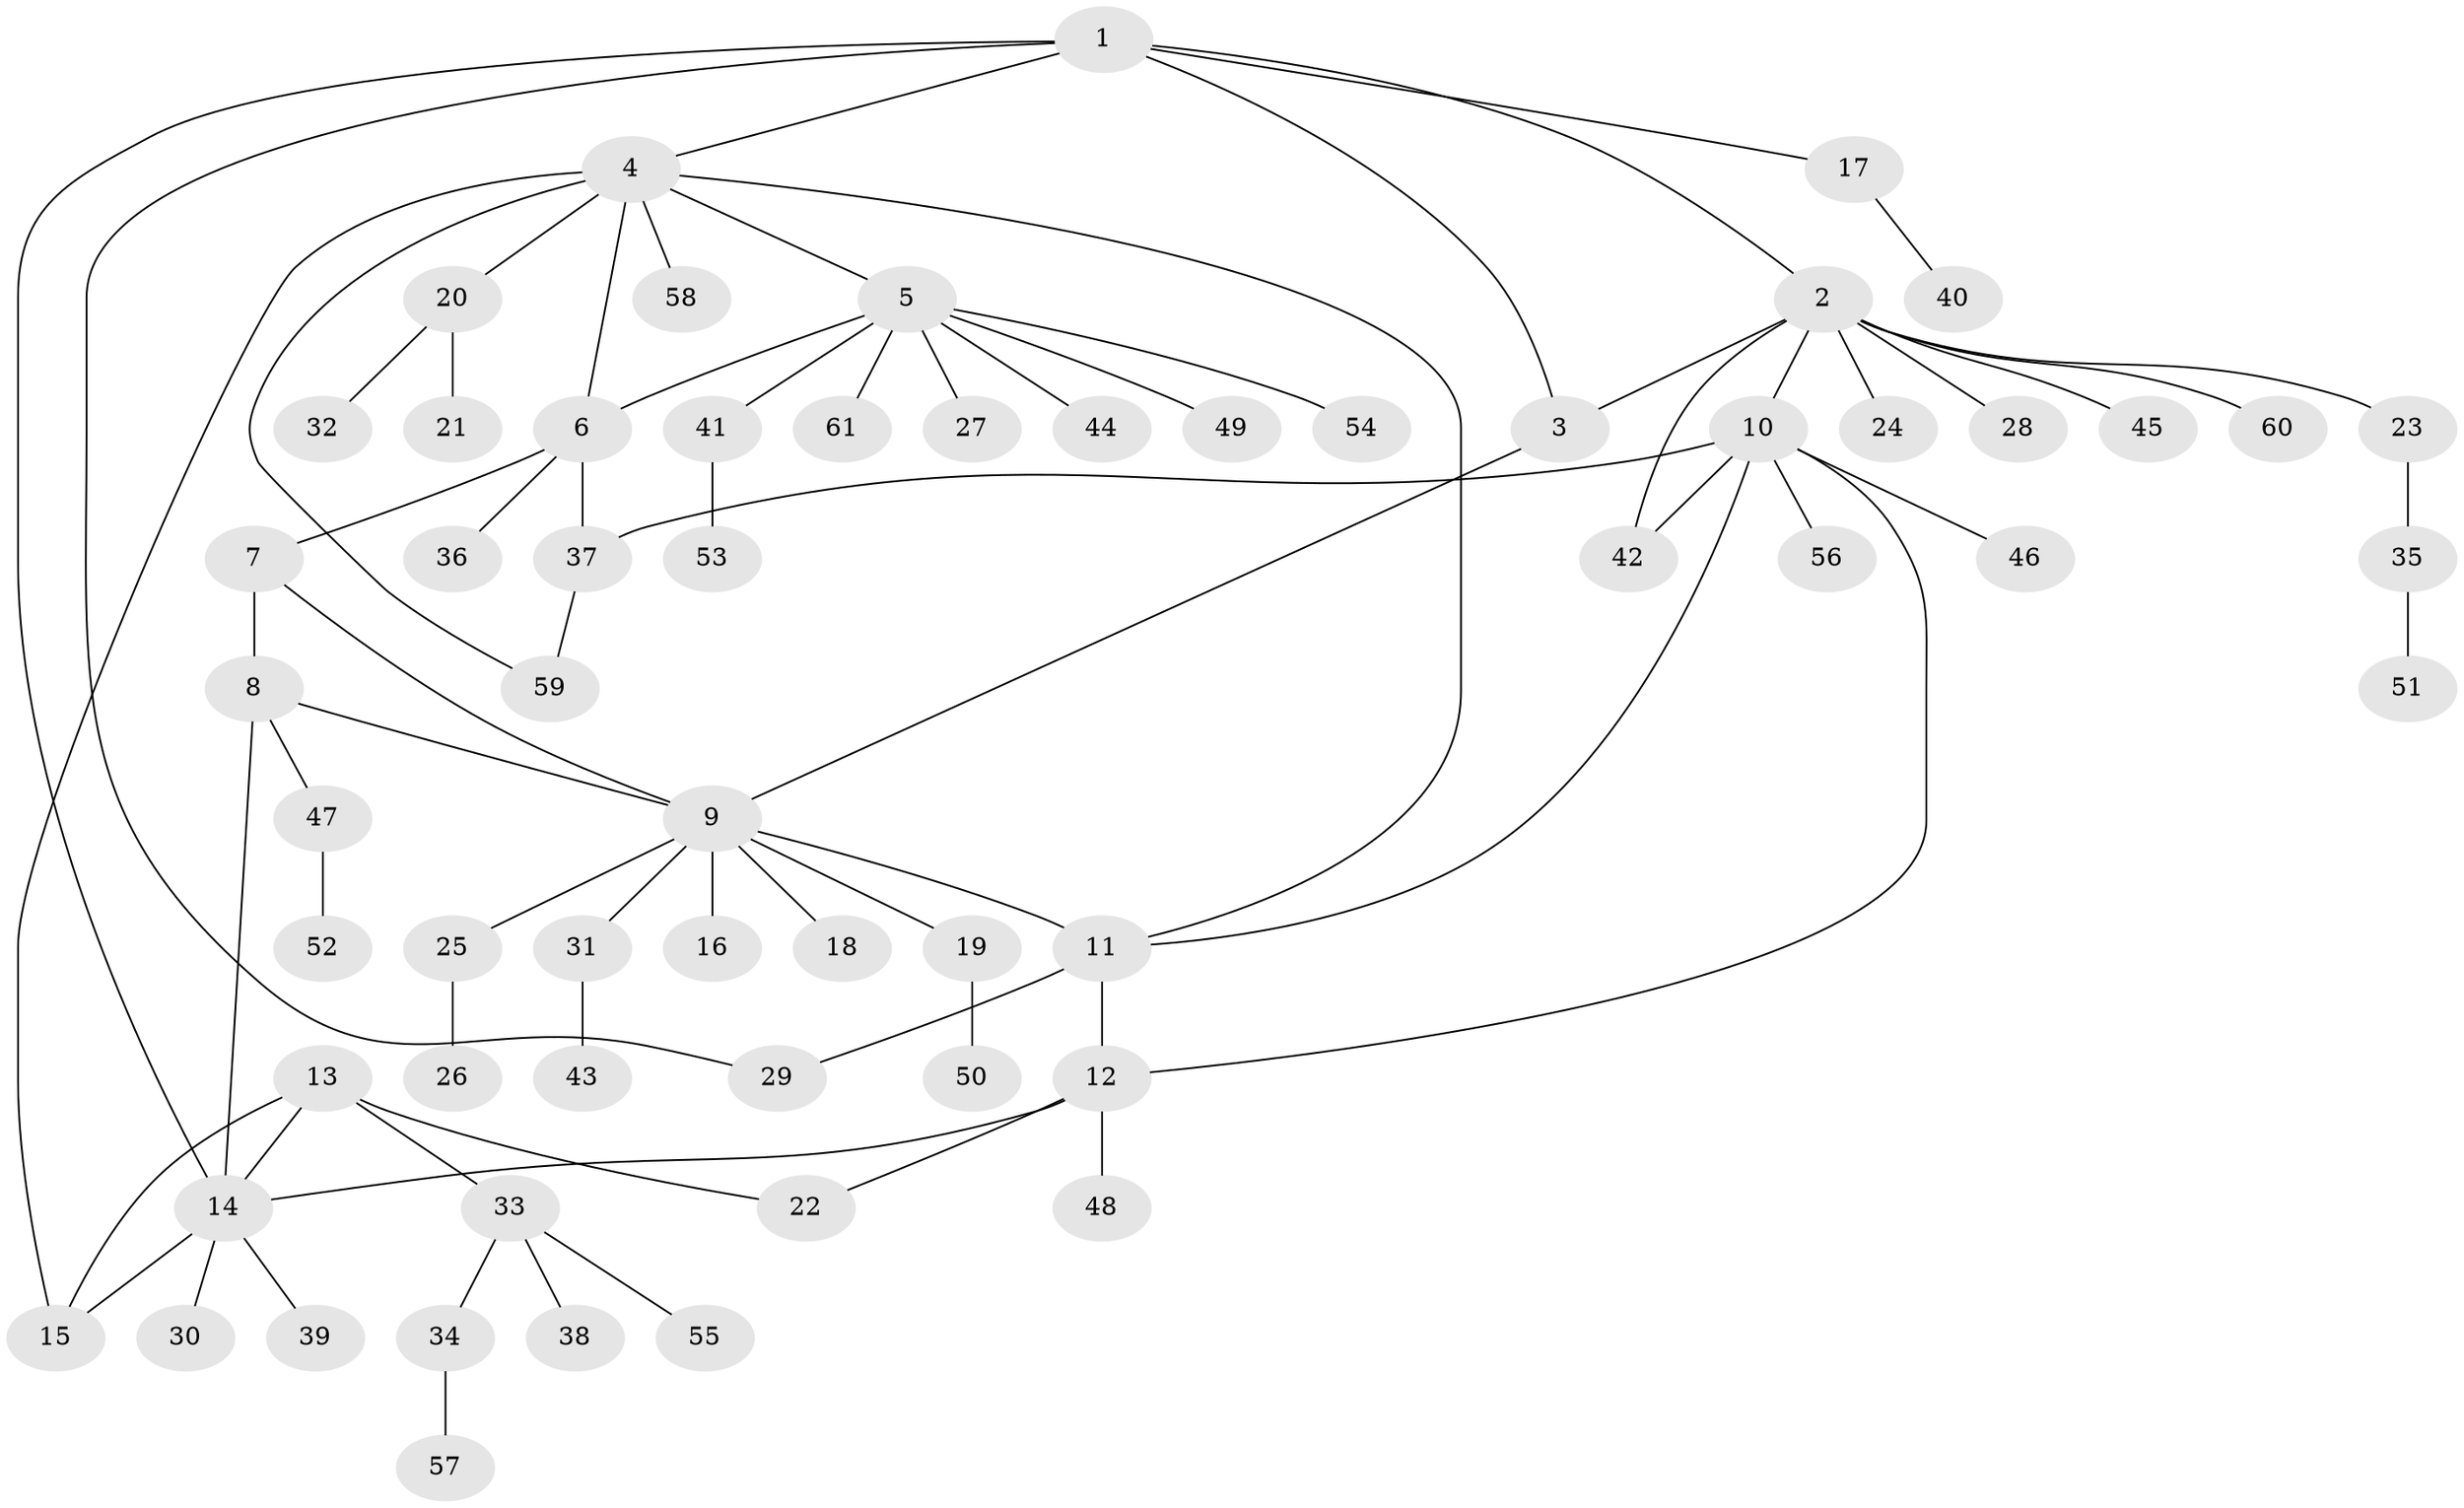 // coarse degree distribution, {3: 0.11627906976744186, 4: 0.06976744186046512, 7: 0.06976744186046512, 8: 0.046511627906976744, 5: 0.046511627906976744, 1: 0.5116279069767442, 6: 0.023255813953488372, 2: 0.11627906976744186}
// Generated by graph-tools (version 1.1) at 2025/37/03/04/25 23:37:49]
// undirected, 61 vertices, 76 edges
graph export_dot {
  node [color=gray90,style=filled];
  1;
  2;
  3;
  4;
  5;
  6;
  7;
  8;
  9;
  10;
  11;
  12;
  13;
  14;
  15;
  16;
  17;
  18;
  19;
  20;
  21;
  22;
  23;
  24;
  25;
  26;
  27;
  28;
  29;
  30;
  31;
  32;
  33;
  34;
  35;
  36;
  37;
  38;
  39;
  40;
  41;
  42;
  43;
  44;
  45;
  46;
  47;
  48;
  49;
  50;
  51;
  52;
  53;
  54;
  55;
  56;
  57;
  58;
  59;
  60;
  61;
  1 -- 2;
  1 -- 3;
  1 -- 4;
  1 -- 14;
  1 -- 17;
  1 -- 29;
  2 -- 3;
  2 -- 10;
  2 -- 23;
  2 -- 24;
  2 -- 28;
  2 -- 42;
  2 -- 45;
  2 -- 60;
  3 -- 9;
  4 -- 5;
  4 -- 6;
  4 -- 11;
  4 -- 15;
  4 -- 20;
  4 -- 58;
  4 -- 59;
  5 -- 6;
  5 -- 27;
  5 -- 41;
  5 -- 44;
  5 -- 49;
  5 -- 54;
  5 -- 61;
  6 -- 7;
  6 -- 36;
  6 -- 37;
  7 -- 8;
  7 -- 9;
  8 -- 9;
  8 -- 14;
  8 -- 47;
  9 -- 11;
  9 -- 16;
  9 -- 18;
  9 -- 19;
  9 -- 25;
  9 -- 31;
  10 -- 11;
  10 -- 12;
  10 -- 37;
  10 -- 42;
  10 -- 46;
  10 -- 56;
  11 -- 12;
  11 -- 29;
  12 -- 14;
  12 -- 22;
  12 -- 48;
  13 -- 14;
  13 -- 15;
  13 -- 22;
  13 -- 33;
  14 -- 15;
  14 -- 30;
  14 -- 39;
  17 -- 40;
  19 -- 50;
  20 -- 21;
  20 -- 32;
  23 -- 35;
  25 -- 26;
  31 -- 43;
  33 -- 34;
  33 -- 38;
  33 -- 55;
  34 -- 57;
  35 -- 51;
  37 -- 59;
  41 -- 53;
  47 -- 52;
}
